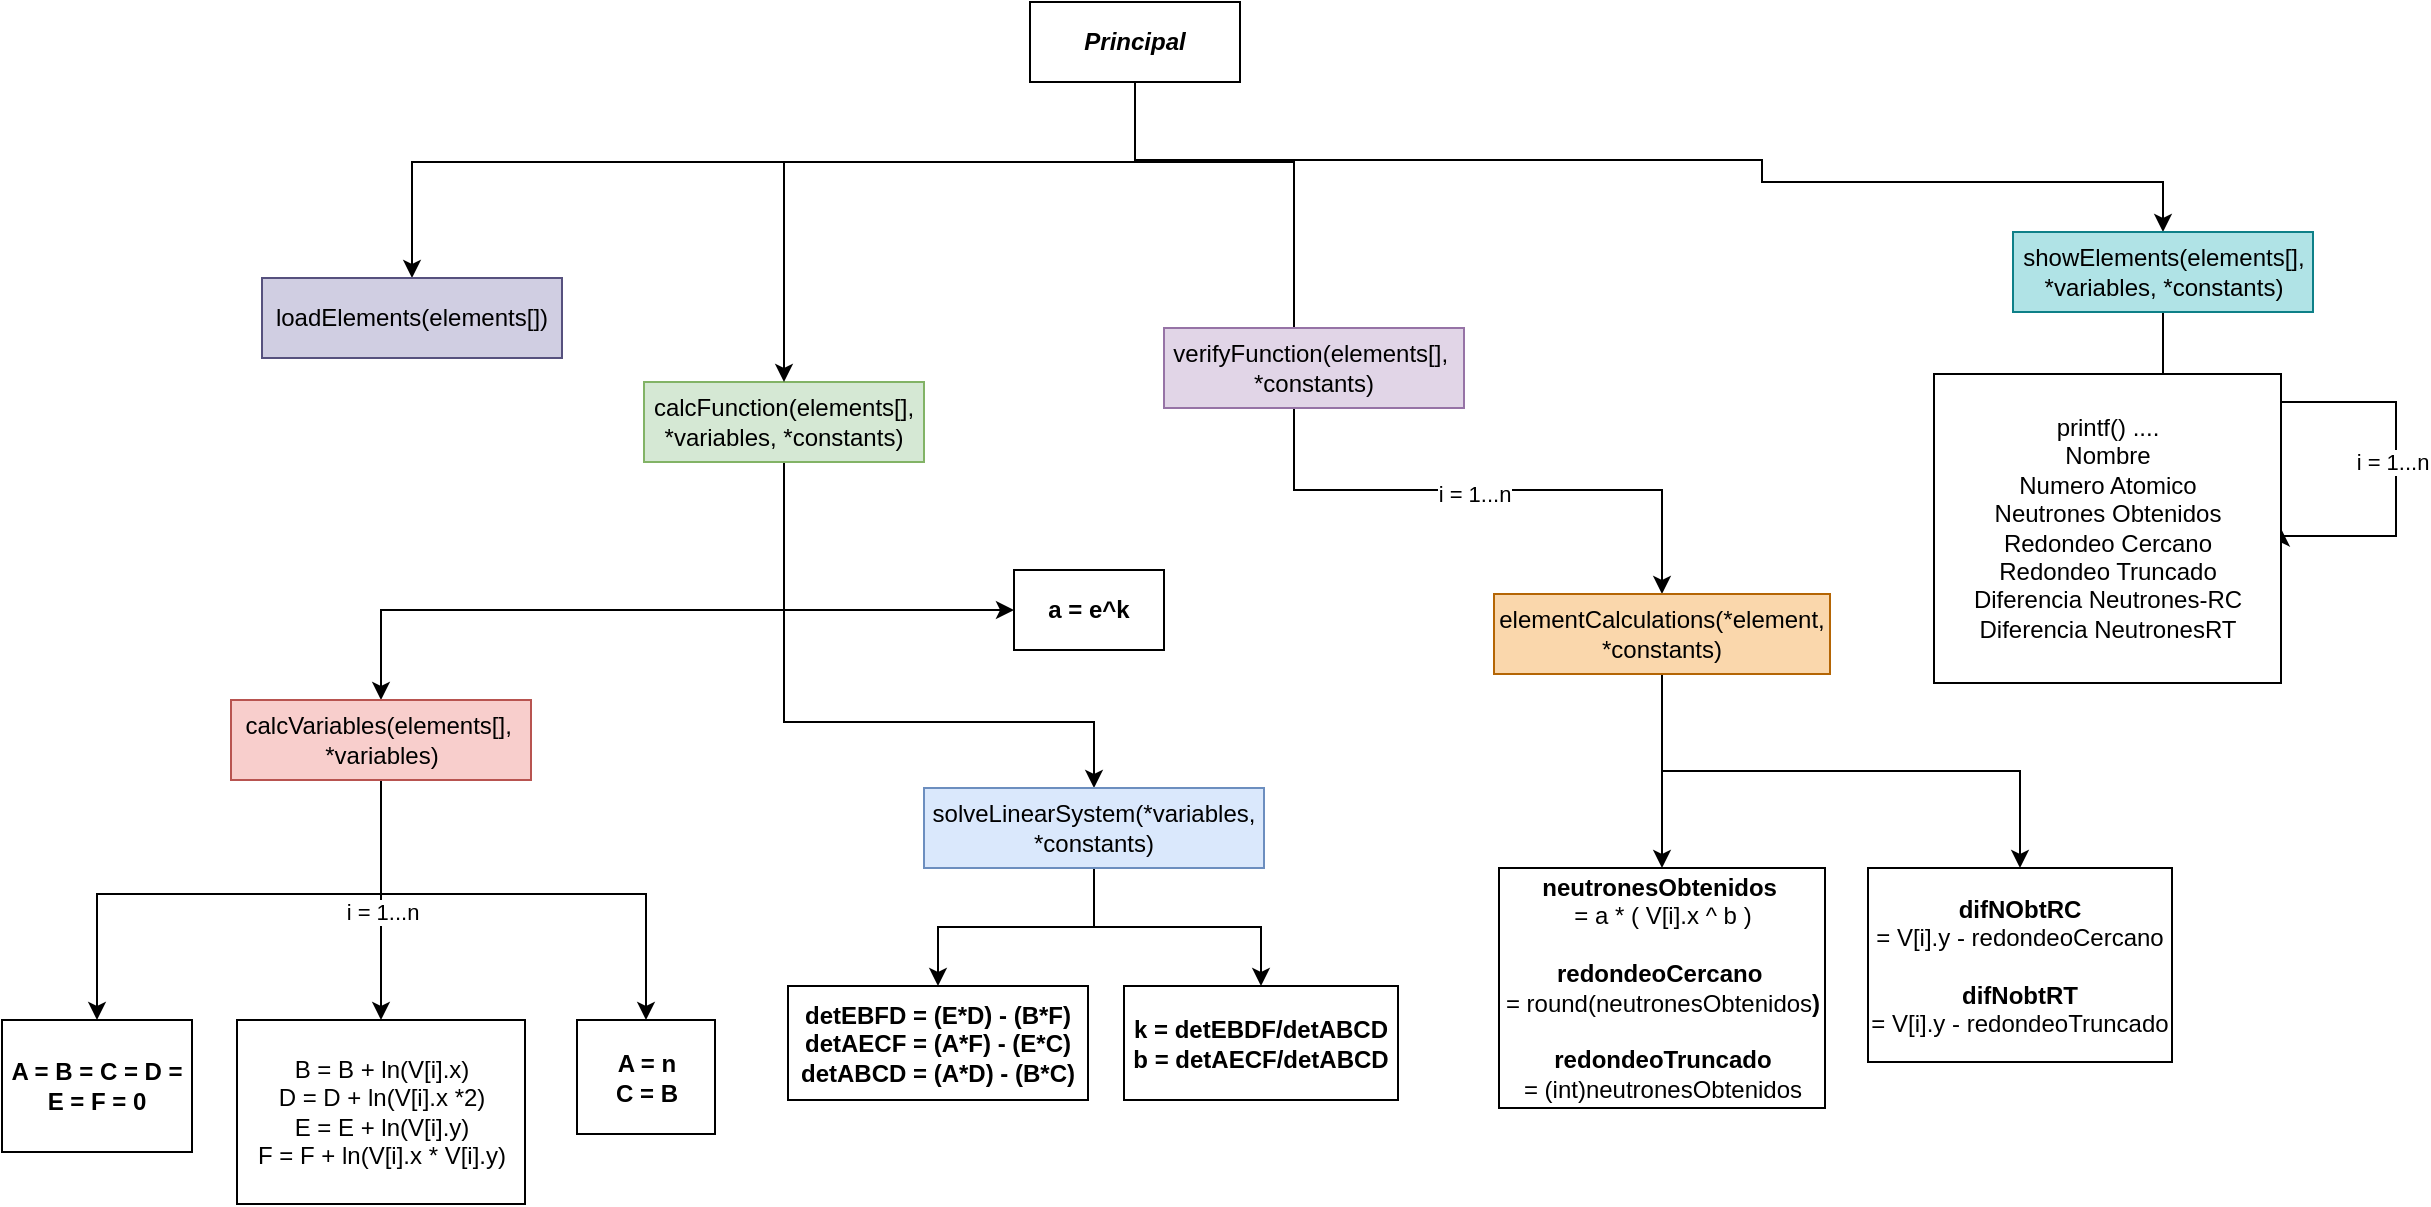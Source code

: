 <mxfile version="24.4.2" type="device">
  <diagram name="Page-1" id="oEWHunwlEYVlvZML086L">
    <mxGraphModel dx="1834" dy="818" grid="0" gridSize="10" guides="1" tooltips="1" connect="1" arrows="0" fold="1" page="0" pageScale="1" pageWidth="1100" pageHeight="850" background="#FFFFFF" math="0" shadow="0">
      <root>
        <mxCell id="0" />
        <mxCell id="1" parent="0" />
        <mxCell id="2j0Aoro9pH6AjCgyymEe-13" style="edgeStyle=orthogonalEdgeStyle;rounded=0;orthogonalLoop=1;jettySize=auto;html=1;entryX=0.5;entryY=0;entryDx=0;entryDy=0;" edge="1" parent="1" source="2j0Aoro9pH6AjCgyymEe-1" target="2j0Aoro9pH6AjCgyymEe-12">
          <mxGeometry relative="1" as="geometry">
            <Array as="points">
              <mxPoint x="260" y="460" />
              <mxPoint x="415" y="460" />
            </Array>
          </mxGeometry>
        </mxCell>
        <mxCell id="2j0Aoro9pH6AjCgyymEe-19" style="edgeStyle=orthogonalEdgeStyle;rounded=0;orthogonalLoop=1;jettySize=auto;html=1;exitX=0.5;exitY=1;exitDx=0;exitDy=0;entryX=0.5;entryY=0;entryDx=0;entryDy=0;" edge="1" parent="1" source="2j0Aoro9pH6AjCgyymEe-1" target="2j0Aoro9pH6AjCgyymEe-11">
          <mxGeometry relative="1" as="geometry">
            <Array as="points">
              <mxPoint x="260" y="404" />
              <mxPoint x="59" y="404" />
            </Array>
          </mxGeometry>
        </mxCell>
        <mxCell id="2j0Aoro9pH6AjCgyymEe-21" style="edgeStyle=orthogonalEdgeStyle;rounded=0;orthogonalLoop=1;jettySize=auto;html=1;exitX=0.5;exitY=1;exitDx=0;exitDy=0;entryX=0;entryY=0.5;entryDx=0;entryDy=0;" edge="1" parent="1" source="2j0Aoro9pH6AjCgyymEe-1" target="2j0Aoro9pH6AjCgyymEe-17">
          <mxGeometry relative="1" as="geometry" />
        </mxCell>
        <mxCell id="2j0Aoro9pH6AjCgyymEe-1" value="calcFunction(elements[], *variables, *constants)" style="rounded=0;whiteSpace=wrap;html=1;fillColor=#d5e8d4;strokeColor=#82b366;" vertex="1" parent="1">
          <mxGeometry x="190" y="290" width="140" height="40" as="geometry" />
        </mxCell>
        <mxCell id="2j0Aoro9pH6AjCgyymEe-5" style="edgeStyle=orthogonalEdgeStyle;rounded=0;orthogonalLoop=1;jettySize=auto;html=1;exitX=0.5;exitY=1;exitDx=0;exitDy=0;entryX=0.5;entryY=0;entryDx=0;entryDy=0;" edge="1" parent="1" source="2j0Aoro9pH6AjCgyymEe-2" target="2j0Aoro9pH6AjCgyymEe-4">
          <mxGeometry relative="1" as="geometry">
            <Array as="points">
              <mxPoint x="436" y="180" />
              <mxPoint x="74" y="180" />
            </Array>
          </mxGeometry>
        </mxCell>
        <mxCell id="2j0Aoro9pH6AjCgyymEe-6" style="edgeStyle=orthogonalEdgeStyle;rounded=0;orthogonalLoop=1;jettySize=auto;html=1;exitX=0.5;exitY=1;exitDx=0;exitDy=0;entryX=0.5;entryY=0;entryDx=0;entryDy=0;" edge="1" parent="1" source="2j0Aoro9pH6AjCgyymEe-2" target="2j0Aoro9pH6AjCgyymEe-1">
          <mxGeometry relative="1" as="geometry">
            <Array as="points">
              <mxPoint x="436" y="180" />
              <mxPoint x="260" y="180" />
            </Array>
          </mxGeometry>
        </mxCell>
        <mxCell id="2j0Aoro9pH6AjCgyymEe-8" style="edgeStyle=orthogonalEdgeStyle;rounded=0;orthogonalLoop=1;jettySize=auto;html=1;exitX=0.5;exitY=1;exitDx=0;exitDy=0;entryX=0.5;entryY=0;entryDx=0;entryDy=0;" edge="1" parent="1" source="2j0Aoro9pH6AjCgyymEe-2" target="2j0Aoro9pH6AjCgyymEe-7">
          <mxGeometry relative="1" as="geometry">
            <Array as="points">
              <mxPoint x="436" y="180" />
              <mxPoint x="515" y="180" />
              <mxPoint x="515" y="344" />
              <mxPoint x="699" y="344" />
              <mxPoint x="699" y="389" />
            </Array>
          </mxGeometry>
        </mxCell>
        <mxCell id="2j0Aoro9pH6AjCgyymEe-40" value="i = 1...n" style="edgeLabel;html=1;align=center;verticalAlign=middle;resizable=0;points=[];" vertex="1" connectable="0" parent="2j0Aoro9pH6AjCgyymEe-8">
          <mxGeometry x="0.438" y="-2" relative="1" as="geometry">
            <mxPoint as="offset" />
          </mxGeometry>
        </mxCell>
        <mxCell id="2j0Aoro9pH6AjCgyymEe-30" style="edgeStyle=orthogonalEdgeStyle;rounded=0;orthogonalLoop=1;jettySize=auto;html=1;exitX=0.5;exitY=1;exitDx=0;exitDy=0;entryX=0.5;entryY=0;entryDx=0;entryDy=0;" edge="1" parent="1" source="2j0Aoro9pH6AjCgyymEe-2" target="2j0Aoro9pH6AjCgyymEe-9">
          <mxGeometry relative="1" as="geometry">
            <mxPoint x="811" y="122" as="targetPoint" />
            <Array as="points">
              <mxPoint x="436" y="179" />
              <mxPoint x="749" y="179" />
              <mxPoint x="749" y="190" />
              <mxPoint x="950" y="190" />
            </Array>
          </mxGeometry>
        </mxCell>
        <mxCell id="2j0Aoro9pH6AjCgyymEe-2" value="&lt;b&gt;&lt;i&gt;Principal&lt;/i&gt;&lt;/b&gt;" style="rounded=0;whiteSpace=wrap;html=1;" vertex="1" parent="1">
          <mxGeometry x="383" y="100" width="105" height="40" as="geometry" />
        </mxCell>
        <mxCell id="2j0Aoro9pH6AjCgyymEe-4" value="loadElements(elements[])" style="rounded=0;whiteSpace=wrap;html=1;fillColor=#d0cee2;strokeColor=#56517e;" vertex="1" parent="1">
          <mxGeometry x="-1" y="238" width="150" height="40" as="geometry" />
        </mxCell>
        <mxCell id="2j0Aoro9pH6AjCgyymEe-39" style="edgeStyle=orthogonalEdgeStyle;rounded=0;orthogonalLoop=1;jettySize=auto;html=1;exitX=0.5;exitY=1;exitDx=0;exitDy=0;entryX=0.5;entryY=0;entryDx=0;entryDy=0;" edge="1" parent="1" source="2j0Aoro9pH6AjCgyymEe-7" target="2j0Aoro9pH6AjCgyymEe-38">
          <mxGeometry relative="1" as="geometry">
            <mxPoint x="699.167" y="478.833" as="targetPoint" />
          </mxGeometry>
        </mxCell>
        <mxCell id="2j0Aoro9pH6AjCgyymEe-42" style="edgeStyle=orthogonalEdgeStyle;rounded=0;orthogonalLoop=1;jettySize=auto;html=1;exitX=0.5;exitY=1;exitDx=0;exitDy=0;entryX=0.5;entryY=0;entryDx=0;entryDy=0;" edge="1" parent="1" source="2j0Aoro9pH6AjCgyymEe-7" target="2j0Aoro9pH6AjCgyymEe-41">
          <mxGeometry relative="1" as="geometry" />
        </mxCell>
        <mxCell id="2j0Aoro9pH6AjCgyymEe-7" value="elementCalculations(*element, *constants)" style="rounded=0;whiteSpace=wrap;html=1;fillColor=#fad7ac;strokeColor=#b46504;" vertex="1" parent="1">
          <mxGeometry x="615" y="396" width="168" height="40" as="geometry" />
        </mxCell>
        <mxCell id="2j0Aoro9pH6AjCgyymEe-45" style="edgeStyle=orthogonalEdgeStyle;rounded=0;orthogonalLoop=1;jettySize=auto;html=1;exitX=0.5;exitY=1;exitDx=0;exitDy=0;entryX=0.5;entryY=0;entryDx=0;entryDy=0;" edge="1" parent="1" source="2j0Aoro9pH6AjCgyymEe-9" target="2j0Aoro9pH6AjCgyymEe-44">
          <mxGeometry relative="1" as="geometry">
            <Array as="points">
              <mxPoint x="950" y="300" />
              <mxPoint x="1066" y="300" />
              <mxPoint x="1066" y="367" />
              <mxPoint x="1009" y="367" />
            </Array>
          </mxGeometry>
        </mxCell>
        <mxCell id="2j0Aoro9pH6AjCgyymEe-46" value="i = 1...n" style="edgeLabel;html=1;align=center;verticalAlign=middle;resizable=0;points=[];" vertex="1" connectable="0" parent="2j0Aoro9pH6AjCgyymEe-45">
          <mxGeometry x="-0.154" y="3" relative="1" as="geometry">
            <mxPoint x="37" y="33" as="offset" />
          </mxGeometry>
        </mxCell>
        <mxCell id="2j0Aoro9pH6AjCgyymEe-9" value="showElements(elements[], *variables, *constants)" style="rounded=0;whiteSpace=wrap;html=1;fillColor=#b0e3e6;strokeColor=#0e8088;" vertex="1" parent="1">
          <mxGeometry x="874.5" y="215" width="150" height="40" as="geometry" />
        </mxCell>
        <mxCell id="2j0Aoro9pH6AjCgyymEe-25" style="edgeStyle=orthogonalEdgeStyle;rounded=0;orthogonalLoop=1;jettySize=auto;html=1;exitX=0.5;exitY=1;exitDx=0;exitDy=0;entryX=0.5;entryY=0;entryDx=0;entryDy=0;" edge="1" parent="1" source="2j0Aoro9pH6AjCgyymEe-11" target="2j0Aoro9pH6AjCgyymEe-24">
          <mxGeometry relative="1" as="geometry" />
        </mxCell>
        <mxCell id="2j0Aoro9pH6AjCgyymEe-26" value="i = 1...n" style="edgeLabel;html=1;align=center;verticalAlign=middle;resizable=0;points=[];" vertex="1" connectable="0" parent="2j0Aoro9pH6AjCgyymEe-25">
          <mxGeometry x="-0.085" y="1" relative="1" as="geometry">
            <mxPoint x="-1" y="11" as="offset" />
          </mxGeometry>
        </mxCell>
        <mxCell id="2j0Aoro9pH6AjCgyymEe-28" style="edgeStyle=orthogonalEdgeStyle;rounded=0;orthogonalLoop=1;jettySize=auto;html=1;exitX=0.5;exitY=1;exitDx=0;exitDy=0;entryX=0.5;entryY=0;entryDx=0;entryDy=0;" edge="1" parent="1" source="2j0Aoro9pH6AjCgyymEe-11" target="2j0Aoro9pH6AjCgyymEe-27">
          <mxGeometry relative="1" as="geometry">
            <Array as="points">
              <mxPoint x="58.5" y="546" />
              <mxPoint x="191.5" y="546" />
            </Array>
          </mxGeometry>
        </mxCell>
        <mxCell id="2j0Aoro9pH6AjCgyymEe-43" style="edgeStyle=orthogonalEdgeStyle;rounded=0;orthogonalLoop=1;jettySize=auto;html=1;exitX=0.5;exitY=1;exitDx=0;exitDy=0;entryX=0.5;entryY=0;entryDx=0;entryDy=0;" edge="1" parent="1" source="2j0Aoro9pH6AjCgyymEe-11" target="2j0Aoro9pH6AjCgyymEe-22">
          <mxGeometry relative="1" as="geometry">
            <Array as="points">
              <mxPoint x="59" y="546" />
              <mxPoint x="-83" y="546" />
            </Array>
          </mxGeometry>
        </mxCell>
        <mxCell id="2j0Aoro9pH6AjCgyymEe-11" value="calcVariables(elements[],&amp;nbsp; *variables)" style="rounded=0;whiteSpace=wrap;html=1;fillColor=#f8cecc;strokeColor=#b85450;" vertex="1" parent="1">
          <mxGeometry x="-16.5" y="449" width="150" height="40" as="geometry" />
        </mxCell>
        <mxCell id="2j0Aoro9pH6AjCgyymEe-34" style="edgeStyle=orthogonalEdgeStyle;rounded=0;orthogonalLoop=1;jettySize=auto;html=1;exitX=0.5;exitY=1;exitDx=0;exitDy=0;entryX=0.5;entryY=0;entryDx=0;entryDy=0;" edge="1" parent="1" source="2j0Aoro9pH6AjCgyymEe-12" target="2j0Aoro9pH6AjCgyymEe-33">
          <mxGeometry relative="1" as="geometry" />
        </mxCell>
        <mxCell id="2j0Aoro9pH6AjCgyymEe-36" style="edgeStyle=orthogonalEdgeStyle;rounded=0;orthogonalLoop=1;jettySize=auto;html=1;exitX=0.5;exitY=1;exitDx=0;exitDy=0;entryX=0.5;entryY=0;entryDx=0;entryDy=0;" edge="1" parent="1" source="2j0Aoro9pH6AjCgyymEe-12" target="2j0Aoro9pH6AjCgyymEe-35">
          <mxGeometry relative="1" as="geometry" />
        </mxCell>
        <mxCell id="2j0Aoro9pH6AjCgyymEe-12" value="solveLinearSystem(*variables, *constants)" style="rounded=0;whiteSpace=wrap;html=1;fillColor=#dae8fc;strokeColor=#6c8ebf;" vertex="1" parent="1">
          <mxGeometry x="330" y="493" width="170" height="40" as="geometry" />
        </mxCell>
        <mxCell id="2j0Aoro9pH6AjCgyymEe-17" value="&lt;b&gt;a = e^k&lt;/b&gt;" style="rounded=0;whiteSpace=wrap;html=1;" vertex="1" parent="1">
          <mxGeometry x="375" y="384" width="75" height="40" as="geometry" />
        </mxCell>
        <mxCell id="2j0Aoro9pH6AjCgyymEe-22" value="&lt;b&gt;A = B = C = D = E = F = 0&lt;/b&gt;" style="rounded=0;whiteSpace=wrap;html=1;" vertex="1" parent="1">
          <mxGeometry x="-131" y="609" width="95" height="66" as="geometry" />
        </mxCell>
        <mxCell id="2j0Aoro9pH6AjCgyymEe-24" value="&lt;div&gt;&lt;span style=&quot;background-color: initial;&quot;&gt;B = B + ln(V[i].x)&lt;/span&gt;&lt;/div&gt;&lt;div&gt;D = D + ln(V[i].x *2)&lt;/div&gt;&lt;div&gt;E = E + ln(V[i].y)&lt;/div&gt;&lt;div&gt;F = F + ln(V[i].x * V[i].y)&lt;/div&gt;" style="rounded=0;whiteSpace=wrap;html=1;" vertex="1" parent="1">
          <mxGeometry x="-13.5" y="609" width="144" height="92" as="geometry" />
        </mxCell>
        <mxCell id="2j0Aoro9pH6AjCgyymEe-27" value="&lt;div&gt;&lt;b&gt;A = n&lt;/b&gt;&lt;/div&gt;&lt;div&gt;&lt;b&gt;C = B&lt;/b&gt;&lt;/div&gt;" style="rounded=0;whiteSpace=wrap;html=1;" vertex="1" parent="1">
          <mxGeometry x="156.5" y="609" width="69" height="57" as="geometry" />
        </mxCell>
        <mxCell id="2j0Aoro9pH6AjCgyymEe-33" value="&lt;div&gt;&lt;b&gt;detEBFD = (E*D) - (B*F)&lt;/b&gt;&lt;/div&gt;&lt;div&gt;&lt;b&gt;detAECF = (A*F) - (E*C)&lt;/b&gt;&lt;b&gt;&lt;br&gt;&lt;/b&gt;&lt;/div&gt;&lt;div&gt;&lt;b&gt;detABCD = (A*D) - (B*C)&lt;/b&gt;&lt;b&gt;&lt;br&gt;&lt;/b&gt;&lt;/div&gt;" style="rounded=0;whiteSpace=wrap;html=1;" vertex="1" parent="1">
          <mxGeometry x="262" y="592" width="150" height="57" as="geometry" />
        </mxCell>
        <mxCell id="2j0Aoro9pH6AjCgyymEe-35" value="&lt;b&gt;k = detEBDF/detABCD&lt;/b&gt;&lt;div&gt;&lt;b&gt;b = detAECF/detABCD&lt;/b&gt;&lt;b&gt;&lt;br&gt;&lt;/b&gt;&lt;/div&gt;" style="rounded=0;whiteSpace=wrap;html=1;" vertex="1" parent="1">
          <mxGeometry x="430" y="592" width="137" height="57" as="geometry" />
        </mxCell>
        <mxCell id="2j0Aoro9pH6AjCgyymEe-37" value="verifyFunction(elements[],&amp;nbsp; *constants)" style="rounded=0;whiteSpace=wrap;html=1;fillColor=#e1d5e7;strokeColor=#9673a6;" vertex="1" parent="1">
          <mxGeometry x="450" y="263" width="150" height="40" as="geometry" />
        </mxCell>
        <mxCell id="2j0Aoro9pH6AjCgyymEe-38" value="&lt;div&gt;&lt;b&gt;neutronesObtenidos&amp;nbsp;&lt;/b&gt;&lt;/div&gt;&lt;div&gt;= a * ( V[i].x ^ b )&lt;/div&gt;&lt;div&gt;&lt;br&gt;&lt;/div&gt;&lt;div&gt;&lt;b&gt;redondeoCercano&amp;nbsp;&lt;/b&gt;&lt;/div&gt;&lt;div&gt;=&amp;nbsp;&lt;span style=&quot;background-color: initial;&quot;&gt;round(neutronesObtenidos&lt;/span&gt;&lt;b style=&quot;background-color: initial;&quot;&gt;)&lt;/b&gt;&lt;/div&gt;&lt;div&gt;&lt;b style=&quot;background-color: initial;&quot;&gt;&lt;br&gt;&lt;/b&gt;&lt;/div&gt;&lt;div&gt;&lt;b&gt;redondeoTruncado&lt;/b&gt;&lt;/div&gt;&lt;div&gt;= (int)neutronesObtenidos&lt;/div&gt;" style="rounded=0;whiteSpace=wrap;html=1;" vertex="1" parent="1">
          <mxGeometry x="617.5" y="533" width="163" height="120" as="geometry" />
        </mxCell>
        <mxCell id="2j0Aoro9pH6AjCgyymEe-41" value="&lt;div&gt;&lt;b&gt;difNObtRC&lt;/b&gt;&lt;/div&gt;&lt;div&gt;= V[i].y - redondeoCercano&lt;/div&gt;&lt;div&gt;&lt;br&gt;&lt;/div&gt;&lt;div&gt;&lt;b&gt;difNobtRT&lt;/b&gt;&lt;/div&gt;&lt;div&gt;= V[i].y - redondeoTruncado&lt;/div&gt;" style="rounded=0;whiteSpace=wrap;html=1;" vertex="1" parent="1">
          <mxGeometry x="802" y="533" width="152" height="97" as="geometry" />
        </mxCell>
        <mxCell id="2j0Aoro9pH6AjCgyymEe-44" value="&lt;div&gt;printf() ....&lt;/div&gt;&lt;div&gt;Nombre&lt;/div&gt;&lt;div&gt;Numero Atomico&lt;/div&gt;&lt;div&gt;&lt;span style=&quot;background-color: initial;&quot;&gt;Neutrones Obtenidos&lt;/span&gt;&lt;/div&gt;&lt;div&gt;&lt;span style=&quot;background-color: initial;&quot;&gt;Redondeo Cercano&lt;br&gt;&lt;/span&gt;&lt;/div&gt;&lt;div&gt;&lt;span style=&quot;background-color: initial;&quot;&gt;Redondeo Truncado&lt;br&gt;&lt;/span&gt;&lt;/div&gt;&lt;div&gt;&lt;span style=&quot;background-color: initial;&quot;&gt;Diferencia Neutrones-RC&lt;br&gt;&lt;/span&gt;&lt;/div&gt;&lt;div&gt;&lt;span style=&quot;background-color: initial;&quot;&gt;Diferencia NeutronesRT&lt;br&gt;&lt;/span&gt;&lt;/div&gt;" style="rounded=0;whiteSpace=wrap;html=1;direction=south;" vertex="1" parent="1">
          <mxGeometry x="835" y="286" width="173.5" height="154.5" as="geometry" />
        </mxCell>
      </root>
    </mxGraphModel>
  </diagram>
</mxfile>
